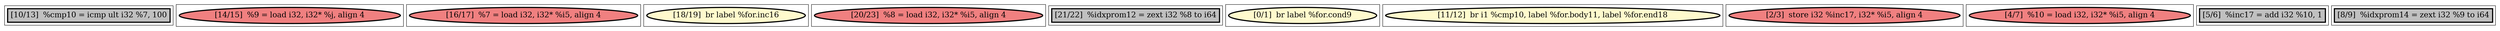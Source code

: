 
digraph G {





subgraph cluster11 {


node1487 [penwidth=3.0,fontsize=20,fillcolor=grey,label="[10/13]  %cmp10 = icmp ult i32 %7, 100",shape=rectangle,style=filled ]



}

subgraph cluster10 {


node1486 [penwidth=3.0,fontsize=20,fillcolor=lightcoral,label="[14/15]  %9 = load i32, i32* %j, align 4",shape=ellipse,style=filled ]



}

subgraph cluster9 {


node1485 [penwidth=3.0,fontsize=20,fillcolor=lightcoral,label="[16/17]  %7 = load i32, i32* %i5, align 4",shape=ellipse,style=filled ]



}

subgraph cluster8 {


node1484 [penwidth=3.0,fontsize=20,fillcolor=lemonchiffon,label="[18/19]  br label %for.inc16",shape=ellipse,style=filled ]



}

subgraph cluster7 {


node1483 [penwidth=3.0,fontsize=20,fillcolor=lightcoral,label="[20/23]  %8 = load i32, i32* %i5, align 4",shape=ellipse,style=filled ]



}

subgraph cluster6 {


node1482 [penwidth=3.0,fontsize=20,fillcolor=grey,label="[21/22]  %idxprom12 = zext i32 %8 to i64",shape=rectangle,style=filled ]



}

subgraph cluster0 {


node1476 [penwidth=3.0,fontsize=20,fillcolor=lemonchiffon,label="[0/1]  br label %for.cond9",shape=ellipse,style=filled ]



}

subgraph cluster5 {


node1481 [penwidth=3.0,fontsize=20,fillcolor=lemonchiffon,label="[11/12]  br i1 %cmp10, label %for.body11, label %for.end18",shape=ellipse,style=filled ]



}

subgraph cluster1 {


node1477 [penwidth=3.0,fontsize=20,fillcolor=lightcoral,label="[2/3]  store i32 %inc17, i32* %i5, align 4",shape=ellipse,style=filled ]



}

subgraph cluster2 {


node1478 [penwidth=3.0,fontsize=20,fillcolor=lightcoral,label="[4/7]  %10 = load i32, i32* %i5, align 4",shape=ellipse,style=filled ]



}

subgraph cluster3 {


node1479 [penwidth=3.0,fontsize=20,fillcolor=grey,label="[5/6]  %inc17 = add i32 %10, 1",shape=rectangle,style=filled ]



}

subgraph cluster4 {


node1480 [penwidth=3.0,fontsize=20,fillcolor=grey,label="[8/9]  %idxprom14 = zext i32 %9 to i64",shape=rectangle,style=filled ]



}

}
